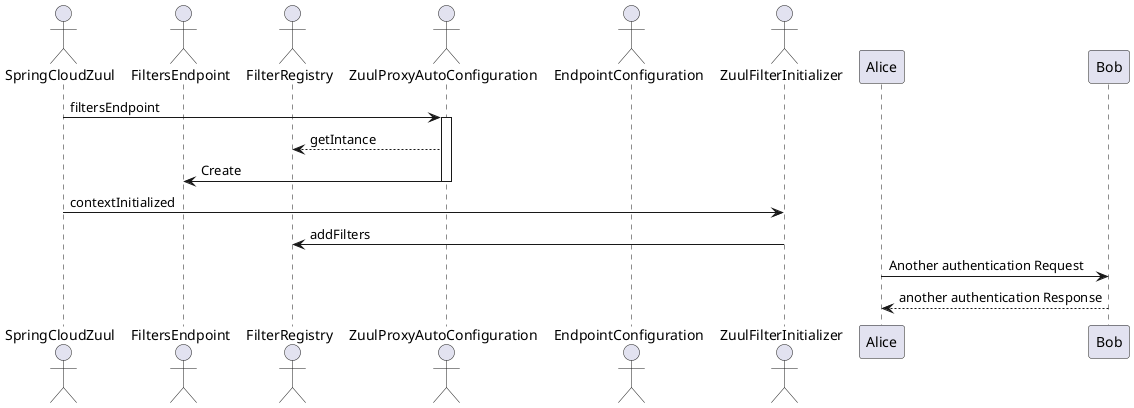 @startuml
Actor SpringCloudZuul as SCZ
Actor FiltersEndpoint as FEP
Actor FilterRegistry as FRE
Actor ZuulProxyAutoConfiguration as ZPAC
Actor EndpointConfiguration as EPC
Actor ZuulFilterInitializer as ZFI

SCZ -> ZPAC: filtersEndpoint
activate ZPAC
ZPAC --> FRE: getIntance
ZPAC -> FEP: Create
deactivate

SCZ -> ZFI: contextInitialized
ZFI -> FRE: addFilters

Alice -> Bob: Another authentication Request
Alice <-- Bob: another authentication Response
@enduml

